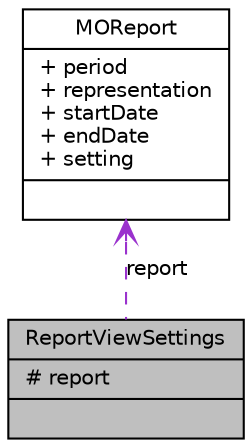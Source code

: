 digraph G
{
  edge [fontname="Helvetica",fontsize="10",labelfontname="Helvetica",labelfontsize="10"];
  node [fontname="Helvetica",fontsize="10",shape=record];
  Node1 [label="{ReportViewSettings\n|# report\l|}",height=0.2,width=0.4,color="black", fillcolor="grey75", style="filled" fontcolor="black"];
  Node2 -> Node1 [dir=back,color="darkorchid3",fontsize="10",style="dashed",label="report",arrowtail="open",fontname="Helvetica"];
  Node2 [label="{MOReport\n|+ period\l+ representation\l+ startDate\l+ endDate\l+ setting\l|}",height=0.2,width=0.4,color="black", fillcolor="white", style="filled",URL="$interface_m_o_report.html",tooltip="Describes report views."];
}
